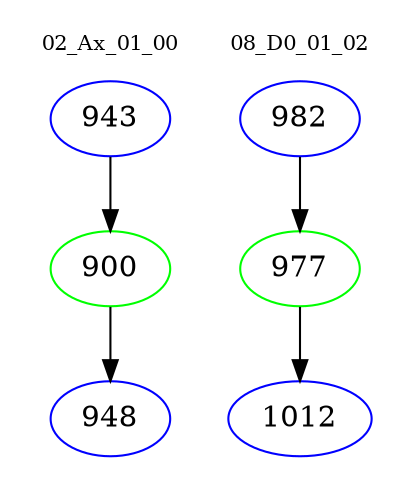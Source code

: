digraph{
subgraph cluster_0 {
color = white
label = "02_Ax_01_00";
fontsize=10;
T0_943 [label="943", color="blue"]
T0_943 -> T0_900 [color="black"]
T0_900 [label="900", color="green"]
T0_900 -> T0_948 [color="black"]
T0_948 [label="948", color="blue"]
}
subgraph cluster_1 {
color = white
label = "08_D0_01_02";
fontsize=10;
T1_982 [label="982", color="blue"]
T1_982 -> T1_977 [color="black"]
T1_977 [label="977", color="green"]
T1_977 -> T1_1012 [color="black"]
T1_1012 [label="1012", color="blue"]
}
}
